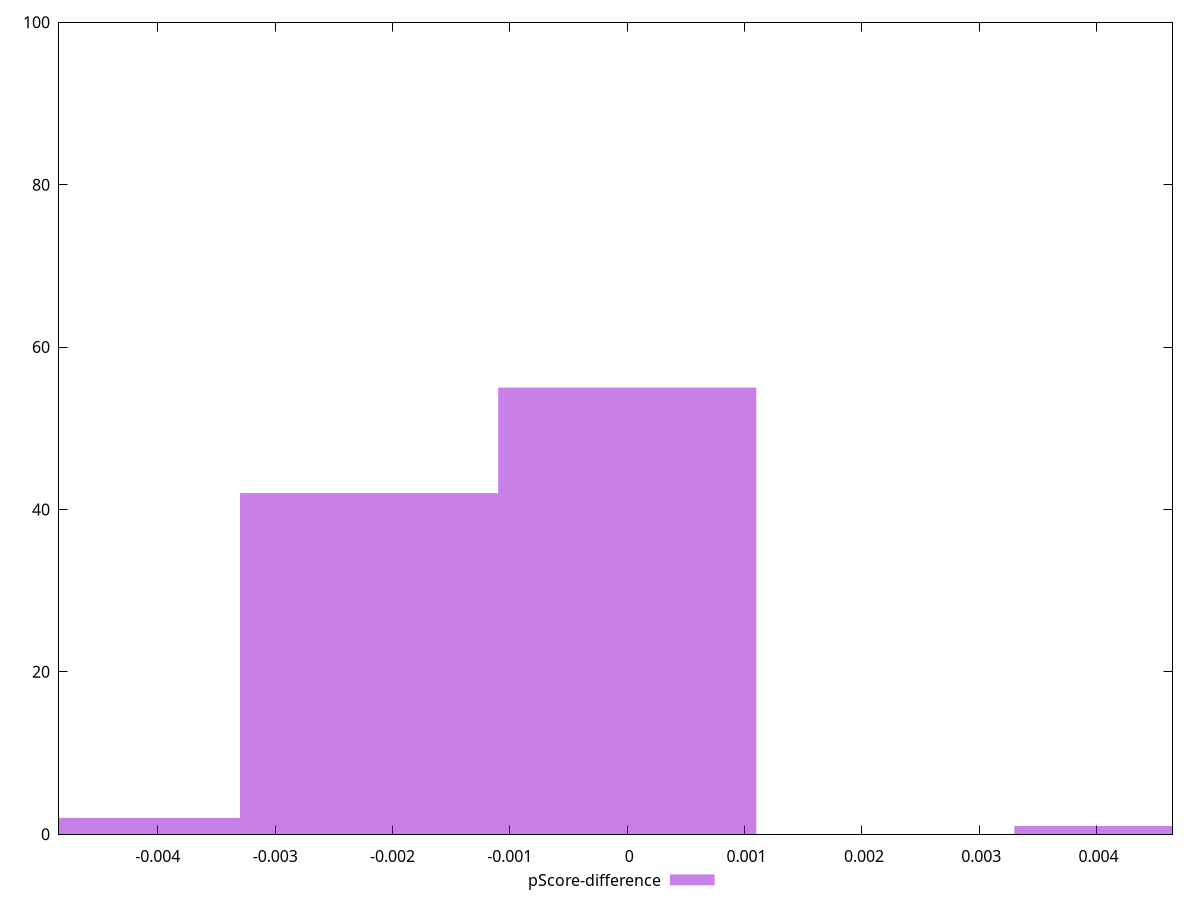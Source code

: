 reset

$pScoreDifference <<EOF
0 55
-0.00219939013391496 42
-0.00439878026782992 2
0.00439878026782992 1
EOF

set key outside below
set boxwidth 0.00219939013391496
set xrange [-0.004841642289080239:0.004646548985289045]
set yrange [0:100]
set trange [0:100]
set style fill transparent solid 0.5 noborder
set terminal svg size 640, 490 enhanced background rgb 'white'
set output "reports/report_00028_2021-02-24T12-49-42.674Z/cumulative-layout-shift/samples/card/pScore-difference/histogram.svg"

plot $pScoreDifference title "pScore-difference" with boxes

reset

